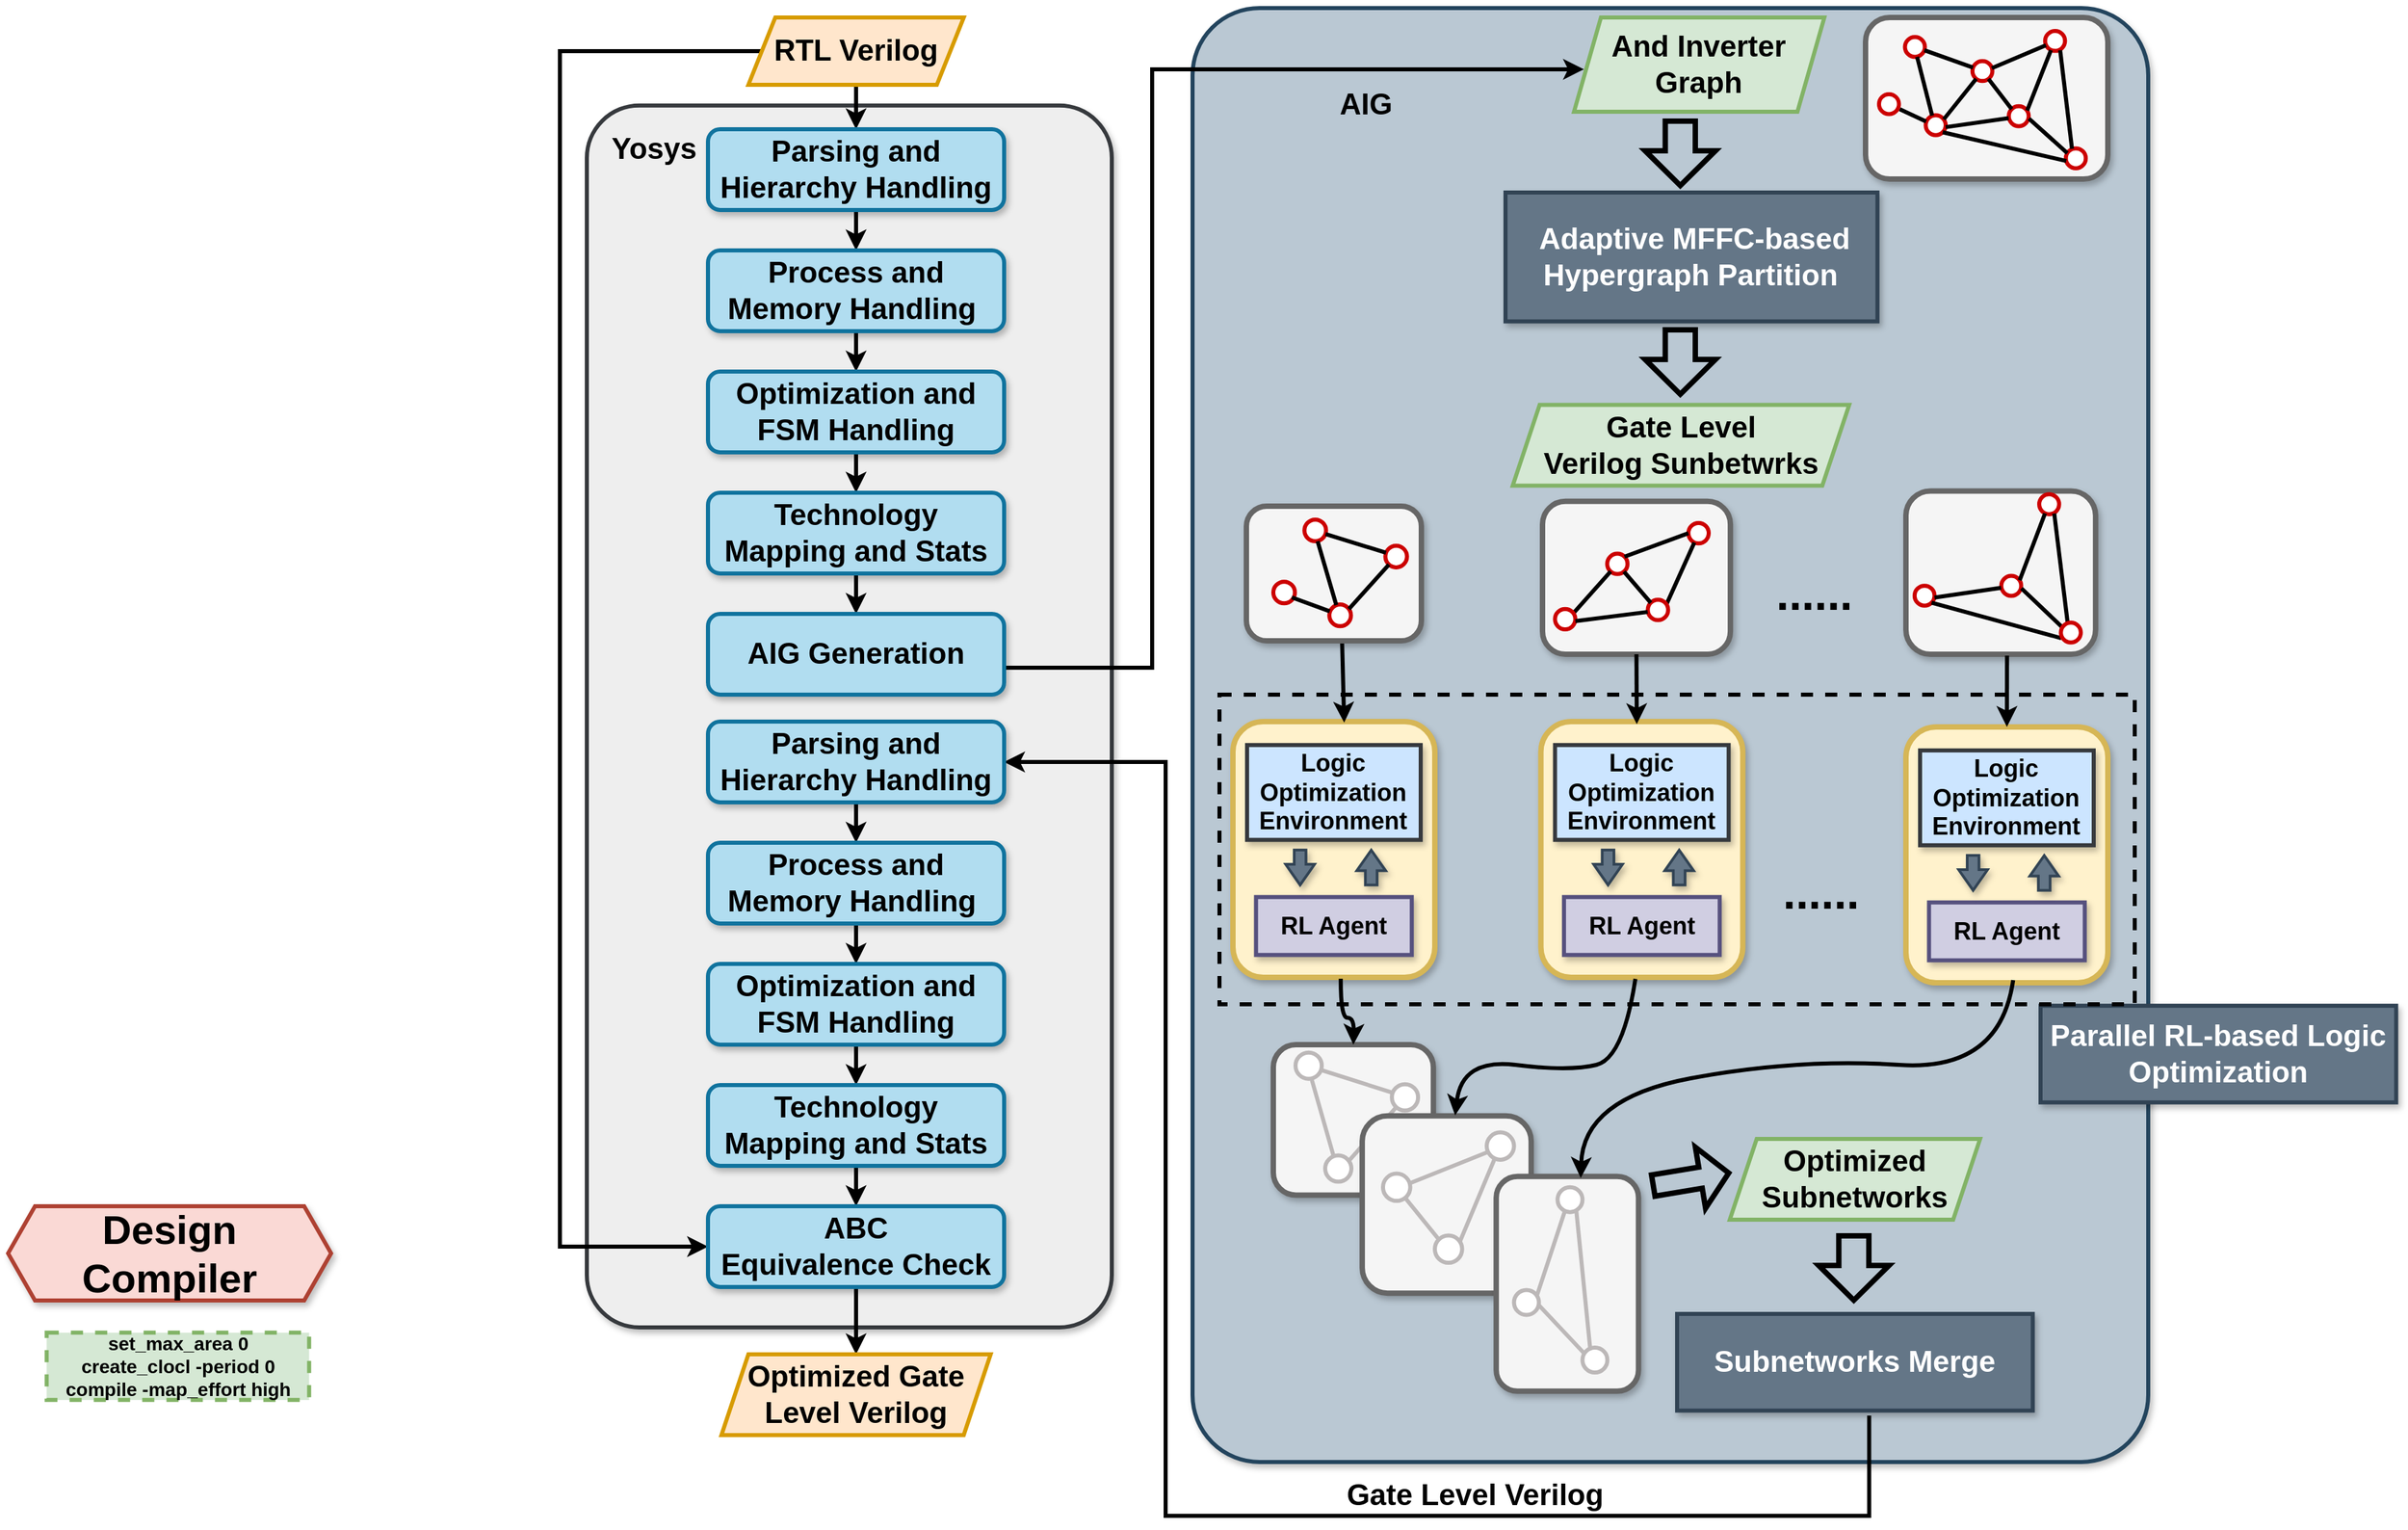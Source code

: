 <mxfile version="24.7.6">
  <diagram name="第 1 页" id="HAvIKgZ25yOHQbioZGKh">
    <mxGraphModel dx="4504" dy="3022" grid="1" gridSize="10" guides="1" tooltips="1" connect="1" arrows="1" fold="1" page="1" pageScale="1" pageWidth="900" pageHeight="720" math="0" shadow="0">
      <root>
        <mxCell id="0" />
        <mxCell id="1" parent="0" />
        <mxCell id="H0RHcH_2FTHYZ-mKpaNJ-111" value="" style="rounded=1;whiteSpace=wrap;html=1;fillColor=#bac8d3;strokeColor=#23445d;strokeWidth=3;shadow=1;arcSize=7;textShadow=1;" vertex="1" parent="1">
          <mxGeometry x="-860" y="-1170" width="710" height="1080" as="geometry" />
        </mxCell>
        <mxCell id="fzru5klA7RKhJBc94vuA-6" value="&lt;font face=&quot;Helvetica&quot; size=&quot;1&quot;&gt;&lt;b style=&quot;font-size: 30px;&quot;&gt;Design Compiler&lt;/b&gt;&lt;/font&gt;" style="shape=hexagon;perimeter=hexagonPerimeter2;whiteSpace=wrap;html=1;fixedSize=1;strokeColor=#ae4132;fillColor=#fad9d5;strokeWidth=3;shadow=1;" parent="1" vertex="1">
          <mxGeometry x="-1740" y="-280" width="240" height="70" as="geometry" />
        </mxCell>
        <mxCell id="fzru5klA7RKhJBc94vuA-12" value="&lt;font face=&quot;Helvetica&quot; style=&quot;font-size: 14px;&quot;&gt;&lt;b style=&quot;&quot;&gt;set_max_area 0&lt;br&gt;create_clocl -period 0&lt;br&gt;compile -map_effort high&lt;/b&gt;&lt;/font&gt;" style="rounded=0;whiteSpace=wrap;html=1;dashed=1;perimeterSpacing=3;strokeWidth=3;fillColor=#d5e8d4;strokeColor=#82b366;" parent="1" vertex="1">
          <mxGeometry x="-1711.32" y="-186.07" width="195" height="50" as="geometry" />
        </mxCell>
        <mxCell id="-el-lTCZ7dYY3-WtjOfP-2" value="" style="rounded=1;whiteSpace=wrap;html=1;fillColor=#eeeeee;strokeColor=#36393d;strokeWidth=3;shadow=1;arcSize=10;" parent="1" vertex="1">
          <mxGeometry x="-1310" y="-1097.66" width="390" height="907.66" as="geometry" />
        </mxCell>
        <mxCell id="-el-lTCZ7dYY3-WtjOfP-6" value="" style="endArrow=classic;html=1;rounded=0;strokeWidth=3;entryX=0.431;entryY=-0.001;entryDx=0;entryDy=0;entryPerimeter=0;edgeStyle=orthogonalEdgeStyle;exitX=1;exitY=0.5;exitDx=0;exitDy=0;" parent="1" edge="1" source="H0RHcH_2FTHYZ-mKpaNJ-228">
          <mxGeometry width="50" height="50" relative="1" as="geometry">
            <mxPoint x="-1020" y="-920" as="sourcePoint" />
            <mxPoint x="-569.21" y="-1124.53" as="targetPoint" />
            <Array as="points">
              <mxPoint x="-1206" y="-680" />
              <mxPoint x="-890" y="-680" />
              <mxPoint x="-890" y="-1124" />
            </Array>
          </mxGeometry>
        </mxCell>
        <mxCell id="-el-lTCZ7dYY3-WtjOfP-274" value="" style="endArrow=classic;html=1;rounded=0;strokeWidth=3;edgeStyle=orthogonalEdgeStyle;exitX=0.54;exitY=1.052;exitDx=0;exitDy=0;exitPerimeter=0;entryX=1;entryY=0.5;entryDx=0;entryDy=0;" parent="1" source="H0RHcH_2FTHYZ-mKpaNJ-75" edge="1" target="H0RHcH_2FTHYZ-mKpaNJ-242">
          <mxGeometry width="50" height="50" relative="1" as="geometry">
            <mxPoint x="-307.21" y="1.94" as="sourcePoint" />
            <mxPoint x="-1050" y="-620" as="targetPoint" />
            <Array as="points">
              <mxPoint x="-357" y="-50" />
              <mxPoint x="-880" y="-50" />
              <mxPoint x="-880" y="-610" />
            </Array>
          </mxGeometry>
        </mxCell>
        <mxCell id="-el-lTCZ7dYY3-WtjOfP-275" value="&lt;b style=&quot;&quot;&gt;&lt;font style=&quot;font-size: 22px;&quot;&gt;AIG&amp;nbsp;&lt;/font&gt;&lt;/b&gt;" style="text;html=1;align=center;verticalAlign=middle;whiteSpace=wrap;rounded=0;" parent="1" vertex="1">
          <mxGeometry x="-764.62" y="-1103.15" width="74.12" height="10.15" as="geometry" />
        </mxCell>
        <mxCell id="H0RHcH_2FTHYZ-mKpaNJ-250" style="edgeStyle=orthogonalEdgeStyle;rounded=0;orthogonalLoop=1;jettySize=auto;html=1;entryX=0.5;entryY=0;entryDx=0;entryDy=0;strokeWidth=3;" edge="1" parent="1" source="SU_nRj_41NOhbr6IneJR-1" target="H0RHcH_2FTHYZ-mKpaNJ-223">
          <mxGeometry relative="1" as="geometry" />
        </mxCell>
        <mxCell id="H0RHcH_2FTHYZ-mKpaNJ-251" style="edgeStyle=orthogonalEdgeStyle;rounded=0;orthogonalLoop=1;jettySize=auto;html=1;entryX=0;entryY=0.5;entryDx=0;entryDy=0;strokeWidth=3;" edge="1" parent="1" source="SU_nRj_41NOhbr6IneJR-1" target="H0RHcH_2FTHYZ-mKpaNJ-248">
          <mxGeometry relative="1" as="geometry">
            <Array as="points">
              <mxPoint x="-1330" y="-1138" />
              <mxPoint x="-1330" y="-250" />
            </Array>
          </mxGeometry>
        </mxCell>
        <mxCell id="SU_nRj_41NOhbr6IneJR-1" value="&lt;b style=&quot;&quot;&gt;&lt;font style=&quot;font-size: 22px;&quot;&gt;RTL Verilog&lt;/font&gt;&lt;/b&gt;" style="shape=parallelogram;perimeter=parallelogramPerimeter;whiteSpace=wrap;html=1;fixedSize=1;fillColor=#ffe6cc;strokeColor=#d79b00;strokeWidth=3;" parent="1" vertex="1">
          <mxGeometry x="-1190" y="-1163" width="160" height="50" as="geometry" />
        </mxCell>
        <mxCell id="SU_nRj_41NOhbr6IneJR-2" value="&lt;font style=&quot;font-size: 22px;&quot;&gt;&lt;b&gt;Yosys&lt;/b&gt;&lt;/font&gt;" style="text;html=1;align=center;verticalAlign=middle;whiteSpace=wrap;rounded=0;" parent="1" vertex="1">
          <mxGeometry x="-1290" y="-1080" width="60" height="30" as="geometry" />
        </mxCell>
        <mxCell id="H0RHcH_2FTHYZ-mKpaNJ-74" value="" style="shape=flexArrow;endArrow=classic;html=1;rounded=0;strokeWidth=4;endWidth=25.993;endSize=7.303;width=19.31;" edge="1" parent="1">
          <mxGeometry width="50" height="50" relative="1" as="geometry">
            <mxPoint x="-497.641" y="-1087.998" as="sourcePoint" />
            <mxPoint x="-497.641" y="-1036.137" as="targetPoint" />
          </mxGeometry>
        </mxCell>
        <mxCell id="H0RHcH_2FTHYZ-mKpaNJ-75" value="&lt;b style=&quot;&quot;&gt;&lt;font style=&quot;font-size: 22px;&quot;&gt;Subnetworks Merge&lt;/font&gt;&lt;/b&gt;" style="rounded=0;whiteSpace=wrap;html=1;fillColor=#647687;fontColor=#ffffff;strokeColor=#314354;strokeWidth=3;shadow=1;container=0;" vertex="1" parent="1">
          <mxGeometry x="-500.004" y="-199.998" width="264.237" height="71.808" as="geometry" />
        </mxCell>
        <mxCell id="H0RHcH_2FTHYZ-mKpaNJ-76" value="" style="shape=flexArrow;endArrow=classic;html=1;rounded=0;strokeWidth=4;endWidth=25.993;endSize=7.303;width=19.31;" edge="1" parent="1">
          <mxGeometry width="50" height="50" relative="1" as="geometry">
            <mxPoint x="-368.716" y="-259.997" as="sourcePoint" />
            <mxPoint x="-368.716" y="-208.136" as="targetPoint" />
          </mxGeometry>
        </mxCell>
        <mxCell id="H0RHcH_2FTHYZ-mKpaNJ-93" value="" style="shape=flexArrow;endArrow=classic;html=1;rounded=0;strokeWidth=4;endWidth=25.993;endSize=7.303;width=19.31;" edge="1" parent="1">
          <mxGeometry width="50" height="50" relative="1" as="geometry">
            <mxPoint x="-497.641" y="-933.001" as="sourcePoint" />
            <mxPoint x="-497.641" y="-881.139" as="targetPoint" />
          </mxGeometry>
        </mxCell>
        <mxCell id="H0RHcH_2FTHYZ-mKpaNJ-94" value="&lt;span style=&quot;font-size: 34px;&quot;&gt;&lt;b&gt;......&lt;/b&gt;&lt;/span&gt;" style="text;html=1;align=center;verticalAlign=middle;whiteSpace=wrap;rounded=0;container=0;" vertex="1" parent="1">
          <mxGeometry x="-443.645" y="-747.264" width="92.483" height="23.936" as="geometry" />
        </mxCell>
        <mxCell id="H0RHcH_2FTHYZ-mKpaNJ-73" value="&lt;b style=&quot;color: rgb(0, 0, 0);&quot;&gt;&lt;font style=&quot;font-size: 22px;&quot; color=&quot;#ffffff&quot;&gt;&amp;nbsp;Adaptive MFFC-based Hypergraph Partition&lt;/font&gt;&lt;/b&gt;" style="rounded=0;whiteSpace=wrap;html=1;fillColor=#647687;fontColor=#ffffff;strokeColor=#314354;strokeWidth=3;shadow=1;container=0;" vertex="1" parent="1">
          <mxGeometry x="-627.51" y="-1033" width="276.35" height="95.74" as="geometry" />
        </mxCell>
        <mxCell id="H0RHcH_2FTHYZ-mKpaNJ-119" value="" style="group" vertex="1" connectable="0" parent="1">
          <mxGeometry x="-330" y="-811.27" width="140.89" height="121.27" as="geometry" />
        </mxCell>
        <mxCell id="H0RHcH_2FTHYZ-mKpaNJ-77" value="" style="rounded=1;whiteSpace=wrap;html=1;fillColor=#f5f5f5;fontColor=#333333;strokeColor=#666666;strokeWidth=4;shadow=1;container=0;" vertex="1" parent="H0RHcH_2FTHYZ-mKpaNJ-119">
          <mxGeometry width="140.89" height="121.27" as="geometry" />
        </mxCell>
        <mxCell id="H0RHcH_2FTHYZ-mKpaNJ-85" value="" style="ellipse;whiteSpace=wrap;html=1;aspect=fixed;strokeColor=#CC0000;strokeWidth=3;container=0;" vertex="1" parent="H0RHcH_2FTHYZ-mKpaNJ-119">
          <mxGeometry x="6.441" y="70.337" width="14.79" height="14.79" as="geometry" />
        </mxCell>
        <mxCell id="H0RHcH_2FTHYZ-mKpaNJ-86" value="" style="ellipse;whiteSpace=wrap;html=1;aspect=fixed;strokeColor=#CC0000;strokeWidth=3;container=0;" vertex="1" parent="H0RHcH_2FTHYZ-mKpaNJ-119">
          <mxGeometry x="70.848" y="63.06" width="14.79" height="14.79" as="geometry" />
        </mxCell>
        <mxCell id="H0RHcH_2FTHYZ-mKpaNJ-87" value="" style="ellipse;whiteSpace=wrap;html=1;aspect=fixed;strokeColor=#CC0000;strokeWidth=3;container=0;" vertex="1" parent="H0RHcH_2FTHYZ-mKpaNJ-119">
          <mxGeometry x="99.026" y="2.425" width="14.79" height="14.79" as="geometry" />
        </mxCell>
        <mxCell id="H0RHcH_2FTHYZ-mKpaNJ-88" value="" style="endArrow=none;html=1;rounded=0;strokeWidth=3;exitX=1.003;exitY=0.597;exitDx=0;exitDy=0;exitPerimeter=0;entryX=-0.006;entryY=0.597;entryDx=0;entryDy=0;entryPerimeter=0;" edge="1" parent="H0RHcH_2FTHYZ-mKpaNJ-119" source="H0RHcH_2FTHYZ-mKpaNJ-85" target="H0RHcH_2FTHYZ-mKpaNJ-86">
          <mxGeometry width="50" height="50" relative="1" as="geometry">
            <mxPoint x="24.958" y="79.068" as="sourcePoint" />
            <mxPoint x="49.11" y="48.508" as="targetPoint" />
          </mxGeometry>
        </mxCell>
        <mxCell id="H0RHcH_2FTHYZ-mKpaNJ-89" value="" style="endArrow=none;html=1;rounded=0;strokeWidth=3;entryX=0.923;entryY=0.216;entryDx=0;entryDy=0;exitX=0.292;exitY=0.963;exitDx=0;exitDy=0;exitPerimeter=0;entryPerimeter=0;" edge="1" parent="H0RHcH_2FTHYZ-mKpaNJ-119" source="H0RHcH_2FTHYZ-mKpaNJ-87" target="H0RHcH_2FTHYZ-mKpaNJ-86">
          <mxGeometry width="50" height="50" relative="1" as="geometry">
            <mxPoint x="59.979" y="48.508" as="sourcePoint" />
            <mxPoint x="77.288" y="70.822" as="targetPoint" />
          </mxGeometry>
        </mxCell>
        <mxCell id="H0RHcH_2FTHYZ-mKpaNJ-90" value="" style="endArrow=none;html=1;rounded=0;strokeWidth=3;exitX=1.012;exitY=0.625;exitDx=0;exitDy=0;exitPerimeter=0;entryX=0.073;entryY=0.237;entryDx=0;entryDy=0;entryPerimeter=0;" edge="1" parent="H0RHcH_2FTHYZ-mKpaNJ-119" source="H0RHcH_2FTHYZ-mKpaNJ-86" target="H0RHcH_2FTHYZ-mKpaNJ-108">
          <mxGeometry width="50" height="50" relative="1" as="geometry">
            <mxPoint x="86.949" y="48.508" as="sourcePoint" />
            <mxPoint x="154.174" y="94.591" as="targetPoint" />
          </mxGeometry>
        </mxCell>
        <mxCell id="H0RHcH_2FTHYZ-mKpaNJ-91" value="" style="endArrow=none;html=1;rounded=0;strokeWidth=3;entryX=0.308;entryY=0.021;entryDx=0;entryDy=0;exitX=0.755;exitY=0.968;exitDx=0;exitDy=0;exitPerimeter=0;entryPerimeter=0;" edge="1" parent="H0RHcH_2FTHYZ-mKpaNJ-119" source="H0RHcH_2FTHYZ-mKpaNJ-87">
          <mxGeometry width="50" height="50" relative="1" as="geometry">
            <mxPoint x="107.881" y="26.194" as="sourcePoint" />
            <mxPoint x="120.087" y="97.423" as="targetPoint" />
          </mxGeometry>
        </mxCell>
        <mxCell id="H0RHcH_2FTHYZ-mKpaNJ-92" value="" style="endArrow=none;html=1;rounded=0;strokeWidth=3;exitX=1;exitY=1;exitDx=0;exitDy=0;entryX=0.018;entryY=0.633;entryDx=0;entryDy=0;entryPerimeter=0;" edge="1" parent="H0RHcH_2FTHYZ-mKpaNJ-119" source="H0RHcH_2FTHYZ-mKpaNJ-85">
          <mxGeometry width="50" height="50" relative="1" as="geometry">
            <mxPoint x="26.568" y="86.829" as="sourcePoint" />
            <mxPoint x="115.417" y="109.298" as="targetPoint" />
          </mxGeometry>
        </mxCell>
        <mxCell id="H0RHcH_2FTHYZ-mKpaNJ-108" value="" style="ellipse;whiteSpace=wrap;html=1;aspect=fixed;strokeColor=#CC0000;strokeWidth=3;container=0;" vertex="1" parent="H0RHcH_2FTHYZ-mKpaNJ-119">
          <mxGeometry x="115.127" y="97.744" width="14.79" height="14.79" as="geometry" />
        </mxCell>
        <mxCell id="H0RHcH_2FTHYZ-mKpaNJ-10" value="&lt;span style=&quot;font-size: 34px;&quot;&gt;&lt;b&gt;......&lt;/b&gt;&lt;/span&gt;" style="text;html=1;align=center;verticalAlign=middle;whiteSpace=wrap;rounded=0;container=0;" vertex="1" parent="1">
          <mxGeometry x="-439.021" y="-525.058" width="92.483" height="23.936" as="geometry" />
        </mxCell>
        <mxCell id="H0RHcH_2FTHYZ-mKpaNJ-186" value="" style="group" vertex="1" connectable="0" parent="1">
          <mxGeometry x="-360" y="-1163" width="180" height="120" as="geometry" />
        </mxCell>
        <mxCell id="H0RHcH_2FTHYZ-mKpaNJ-185" value="" style="rounded=1;whiteSpace=wrap;html=1;fillColor=#f5f5f5;fontColor=#333333;strokeColor=#666666;strokeWidth=4;shadow=1;container=0;" vertex="1" parent="H0RHcH_2FTHYZ-mKpaNJ-186">
          <mxGeometry width="180" height="120" as="geometry" />
        </mxCell>
        <mxCell id="H0RHcH_2FTHYZ-mKpaNJ-155" value="" style="ellipse;whiteSpace=wrap;html=1;aspect=fixed;strokeColor=#CC0000;strokeWidth=3;container=0;" vertex="1" parent="H0RHcH_2FTHYZ-mKpaNJ-186">
          <mxGeometry x="29.28" y="14.472" width="14.81" height="14.81" as="geometry" />
        </mxCell>
        <mxCell id="H0RHcH_2FTHYZ-mKpaNJ-156" value="" style="ellipse;whiteSpace=wrap;html=1;aspect=fixed;strokeColor=#CC0000;strokeWidth=3;container=0;" vertex="1" parent="H0RHcH_2FTHYZ-mKpaNJ-186">
          <mxGeometry x="44.704" y="72.605" width="14.81" height="14.81" as="geometry" />
        </mxCell>
        <mxCell id="H0RHcH_2FTHYZ-mKpaNJ-157" value="" style="ellipse;whiteSpace=wrap;html=1;aspect=fixed;strokeColor=#CC0000;strokeWidth=3;container=0;" vertex="1" parent="H0RHcH_2FTHYZ-mKpaNJ-186">
          <mxGeometry x="79.408" y="32.359" width="14.81" height="14.81" as="geometry" />
        </mxCell>
        <mxCell id="H0RHcH_2FTHYZ-mKpaNJ-158" value="" style="ellipse;whiteSpace=wrap;html=1;aspect=fixed;strokeColor=#CC0000;strokeWidth=3;container=0;" vertex="1" parent="H0RHcH_2FTHYZ-mKpaNJ-186">
          <mxGeometry x="106.4" y="65.898" width="14.81" height="14.81" as="geometry" />
        </mxCell>
        <mxCell id="H0RHcH_2FTHYZ-mKpaNJ-159" value="" style="ellipse;whiteSpace=wrap;html=1;aspect=fixed;strokeColor=#CC0000;strokeWidth=3;container=0;" vertex="1" parent="H0RHcH_2FTHYZ-mKpaNJ-186">
          <mxGeometry x="133.392" y="10" width="14.81" height="14.81" as="geometry" />
        </mxCell>
        <mxCell id="H0RHcH_2FTHYZ-mKpaNJ-160" value="" style="ellipse;whiteSpace=wrap;html=1;aspect=fixed;strokeColor=#CC0000;strokeWidth=3;container=0;" vertex="1" parent="H0RHcH_2FTHYZ-mKpaNJ-186">
          <mxGeometry x="148.816" y="97.2" width="14.81" height="14.81" as="geometry" />
        </mxCell>
        <mxCell id="H0RHcH_2FTHYZ-mKpaNJ-161" value="" style="ellipse;whiteSpace=wrap;html=1;aspect=fixed;strokeColor=#CC0000;strokeWidth=3;container=0;" vertex="1" parent="H0RHcH_2FTHYZ-mKpaNJ-186">
          <mxGeometry x="10" y="56.954" width="14.81" height="14.81" as="geometry" />
        </mxCell>
        <mxCell id="H0RHcH_2FTHYZ-mKpaNJ-162" value="" style="endArrow=none;html=1;rounded=0;strokeWidth=3;exitX=0.017;exitY=0.313;exitDx=0;exitDy=0;exitPerimeter=0;" edge="1" parent="H0RHcH_2FTHYZ-mKpaNJ-186" source="H0RHcH_2FTHYZ-mKpaNJ-156">
          <mxGeometry width="50" height="50" relative="1" as="geometry">
            <mxPoint x="6.144" y="90.493" as="sourcePoint" />
            <mxPoint x="25.424" y="68.134" as="targetPoint" />
          </mxGeometry>
        </mxCell>
        <mxCell id="H0RHcH_2FTHYZ-mKpaNJ-163" value="" style="endArrow=none;html=1;rounded=0;strokeWidth=3;exitX=0.321;exitY=0.022;exitDx=0;exitDy=0;exitPerimeter=0;entryX=0.609;entryY=1;entryDx=0;entryDy=0;entryPerimeter=0;" edge="1" parent="H0RHcH_2FTHYZ-mKpaNJ-186" source="H0RHcH_2FTHYZ-mKpaNJ-156" target="H0RHcH_2FTHYZ-mKpaNJ-155">
          <mxGeometry width="50" height="50" relative="1" as="geometry">
            <mxPoint x="56.658" y="42.644" as="sourcePoint" />
            <mxPoint x="36.992" y="32.359" as="targetPoint" />
          </mxGeometry>
        </mxCell>
        <mxCell id="H0RHcH_2FTHYZ-mKpaNJ-164" value="" style="endArrow=none;html=1;rounded=0;strokeWidth=3;exitX=0.027;exitY=0.324;exitDx=0;exitDy=0;exitPerimeter=0;entryX=0.974;entryY=0.663;entryDx=0;entryDy=0;entryPerimeter=0;" edge="1" parent="H0RHcH_2FTHYZ-mKpaNJ-186" source="H0RHcH_2FTHYZ-mKpaNJ-157" target="H0RHcH_2FTHYZ-mKpaNJ-155">
          <mxGeometry width="50" height="50" relative="1" as="geometry">
            <mxPoint x="64.37" y="38.172" as="sourcePoint" />
            <mxPoint x="44.704" y="27.887" as="targetPoint" />
          </mxGeometry>
        </mxCell>
        <mxCell id="H0RHcH_2FTHYZ-mKpaNJ-165" value="" style="endArrow=none;html=1;rounded=0;strokeWidth=3;exitX=0.906;exitY=0.204;exitDx=0;exitDy=0;exitPerimeter=0;" edge="1" parent="H0RHcH_2FTHYZ-mKpaNJ-186" source="H0RHcH_2FTHYZ-mKpaNJ-156" target="H0RHcH_2FTHYZ-mKpaNJ-157">
          <mxGeometry width="50" height="50" relative="1" as="geometry">
            <mxPoint x="52.802" y="87.362" as="sourcePoint" />
            <mxPoint x="33.136" y="77.077" as="targetPoint" />
          </mxGeometry>
        </mxCell>
        <mxCell id="H0RHcH_2FTHYZ-mKpaNJ-166" value="" style="endArrow=none;html=1;rounded=0;strokeWidth=3;exitX=1.003;exitY=0.597;exitDx=0;exitDy=0;exitPerimeter=0;entryX=-0.006;entryY=0.597;entryDx=0;entryDy=0;entryPerimeter=0;" edge="1" parent="H0RHcH_2FTHYZ-mKpaNJ-186" source="H0RHcH_2FTHYZ-mKpaNJ-156" target="H0RHcH_2FTHYZ-mKpaNJ-158">
          <mxGeometry width="50" height="50" relative="1" as="geometry">
            <mxPoint x="62.442" y="80.655" as="sourcePoint" />
            <mxPoint x="85.578" y="52.482" as="targetPoint" />
          </mxGeometry>
        </mxCell>
        <mxCell id="H0RHcH_2FTHYZ-mKpaNJ-167" value="" style="endArrow=none;html=1;rounded=0;strokeWidth=3;entryX=0;entryY=0;entryDx=0;entryDy=0;" edge="1" parent="H0RHcH_2FTHYZ-mKpaNJ-186" source="H0RHcH_2FTHYZ-mKpaNJ-157" target="H0RHcH_2FTHYZ-mKpaNJ-158">
          <mxGeometry width="50" height="50" relative="1" as="geometry">
            <mxPoint x="63.984" y="87.809" as="sourcePoint" />
            <mxPoint x="111.027" y="83.785" as="targetPoint" />
          </mxGeometry>
        </mxCell>
        <mxCell id="H0RHcH_2FTHYZ-mKpaNJ-168" value="" style="endArrow=none;html=1;rounded=0;strokeWidth=3;exitX=0.975;exitY=0.358;exitDx=0;exitDy=0;exitPerimeter=0;entryX=0.04;entryY=0.72;entryDx=0;entryDy=0;entryPerimeter=0;" edge="1" parent="H0RHcH_2FTHYZ-mKpaNJ-186" source="H0RHcH_2FTHYZ-mKpaNJ-157" target="H0RHcH_2FTHYZ-mKpaNJ-159">
          <mxGeometry width="50" height="50" relative="1" as="geometry">
            <mxPoint x="62.442" y="80.655" as="sourcePoint" />
            <mxPoint x="85.578" y="52.482" as="targetPoint" />
          </mxGeometry>
        </mxCell>
        <mxCell id="H0RHcH_2FTHYZ-mKpaNJ-169" value="" style="endArrow=none;html=1;rounded=0;strokeWidth=3;entryX=0.923;entryY=0.216;entryDx=0;entryDy=0;exitX=0.292;exitY=0.963;exitDx=0;exitDy=0;exitPerimeter=0;entryPerimeter=0;" edge="1" parent="H0RHcH_2FTHYZ-mKpaNJ-186" source="H0RHcH_2FTHYZ-mKpaNJ-159" target="H0RHcH_2FTHYZ-mKpaNJ-158">
          <mxGeometry width="50" height="50" relative="1" as="geometry">
            <mxPoint x="95.989" y="52.482" as="sourcePoint" />
            <mxPoint x="112.57" y="73.053" as="targetPoint" />
          </mxGeometry>
        </mxCell>
        <mxCell id="H0RHcH_2FTHYZ-mKpaNJ-170" value="" style="endArrow=none;html=1;rounded=0;strokeWidth=3;exitX=1.012;exitY=0.625;exitDx=0;exitDy=0;exitPerimeter=0;entryX=0.073;entryY=0.237;entryDx=0;entryDy=0;entryPerimeter=0;" edge="1" parent="H0RHcH_2FTHYZ-mKpaNJ-186" source="H0RHcH_2FTHYZ-mKpaNJ-158" target="H0RHcH_2FTHYZ-mKpaNJ-160">
          <mxGeometry width="50" height="50" relative="1" as="geometry">
            <mxPoint x="95.989" y="52.482" as="sourcePoint" />
            <mxPoint x="160.384" y="94.964" as="targetPoint" />
          </mxGeometry>
        </mxCell>
        <mxCell id="H0RHcH_2FTHYZ-mKpaNJ-171" value="" style="endArrow=none;html=1;rounded=0;strokeWidth=3;entryX=0.308;entryY=0.021;entryDx=0;entryDy=0;exitX=0.755;exitY=0.968;exitDx=0;exitDy=0;exitPerimeter=0;entryPerimeter=0;" edge="1" parent="H0RHcH_2FTHYZ-mKpaNJ-186" source="H0RHcH_2FTHYZ-mKpaNJ-159" target="H0RHcH_2FTHYZ-mKpaNJ-160">
          <mxGeometry width="50" height="50" relative="1" as="geometry">
            <mxPoint x="141.875" y="31.912" as="sourcePoint" />
            <mxPoint x="124.523" y="74.394" as="targetPoint" />
          </mxGeometry>
        </mxCell>
        <mxCell id="H0RHcH_2FTHYZ-mKpaNJ-172" value="" style="endArrow=none;html=1;rounded=0;strokeWidth=3;exitX=1;exitY=1;exitDx=0;exitDy=0;entryX=0.018;entryY=0.633;entryDx=0;entryDy=0;entryPerimeter=0;" edge="1" parent="H0RHcH_2FTHYZ-mKpaNJ-186" source="H0RHcH_2FTHYZ-mKpaNJ-156" target="H0RHcH_2FTHYZ-mKpaNJ-160">
          <mxGeometry width="50" height="50" relative="1" as="geometry">
            <mxPoint x="63.984" y="87.809" as="sourcePoint" />
            <mxPoint x="168.096" y="99.436" as="targetPoint" />
          </mxGeometry>
        </mxCell>
        <mxCell id="H0RHcH_2FTHYZ-mKpaNJ-187" value="&lt;b style=&quot;font-size: 22px;&quot;&gt;And Inverter Graph&lt;/b&gt;" style="shape=parallelogram;perimeter=parallelogramPerimeter;whiteSpace=wrap;html=1;fixedSize=1;fillColor=#d5e8d4;strokeColor=#82b366;strokeWidth=3;" vertex="1" parent="1">
          <mxGeometry x="-576.6" y="-1163" width="185.98" height="70" as="geometry" />
        </mxCell>
        <mxCell id="H0RHcH_2FTHYZ-mKpaNJ-188" value="" style="group" vertex="1" connectable="0" parent="1">
          <mxGeometry x="-600.0" y="-803.6" width="139.57" height="113.6" as="geometry" />
        </mxCell>
        <mxCell id="H0RHcH_2FTHYZ-mKpaNJ-78" value="" style="rounded=1;whiteSpace=wrap;html=1;fillColor=#f5f5f5;fontColor=#333333;strokeColor=#666666;strokeWidth=4;shadow=1;container=0;" vertex="1" parent="H0RHcH_2FTHYZ-mKpaNJ-188">
          <mxGeometry width="139.57" height="113.6" as="geometry" />
        </mxCell>
        <mxCell id="H0RHcH_2FTHYZ-mKpaNJ-115" value="" style="group" vertex="1" connectable="0" parent="H0RHcH_2FTHYZ-mKpaNJ-188">
          <mxGeometry x="9.26" y="16.09" width="129.57" height="93.6" as="geometry" />
        </mxCell>
        <mxCell id="H0RHcH_2FTHYZ-mKpaNJ-79" value="" style="ellipse;whiteSpace=wrap;html=1;aspect=fixed;strokeColor=#CC0000;strokeWidth=3;container=0;" vertex="1" parent="H0RHcH_2FTHYZ-mKpaNJ-115">
          <mxGeometry x="38.787" y="22.817" width="15.113" height="15.113" as="geometry" />
        </mxCell>
        <mxCell id="H0RHcH_2FTHYZ-mKpaNJ-80" value="" style="ellipse;whiteSpace=wrap;html=1;aspect=fixed;strokeColor=#CC0000;strokeWidth=3;container=0;" vertex="1" parent="H0RHcH_2FTHYZ-mKpaNJ-115">
          <mxGeometry x="99.121" width="15.113" height="15.113" as="geometry" />
        </mxCell>
        <mxCell id="H0RHcH_2FTHYZ-mKpaNJ-81" value="" style="endArrow=none;html=1;rounded=0;strokeWidth=3;exitX=0.906;exitY=0.204;exitDx=0;exitDy=0;exitPerimeter=0;" edge="1" parent="H0RHcH_2FTHYZ-mKpaNJ-115" source="H0RHcH_2FTHYZ-mKpaNJ-105" target="H0RHcH_2FTHYZ-mKpaNJ-79">
          <mxGeometry width="50" height="50" relative="1" as="geometry">
            <mxPoint x="9.05" y="78.946" as="sourcePoint" />
            <mxPoint x="-12.929" y="68.45" as="targetPoint" />
          </mxGeometry>
        </mxCell>
        <mxCell id="H0RHcH_2FTHYZ-mKpaNJ-84" value="" style="endArrow=none;html=1;rounded=0;strokeWidth=3;entryX=0.923;entryY=0.216;entryDx=0;entryDy=0;exitX=0.292;exitY=0.963;exitDx=0;exitDy=0;exitPerimeter=0;entryPerimeter=0;" edge="1" parent="H0RHcH_2FTHYZ-mKpaNJ-115" source="H0RHcH_2FTHYZ-mKpaNJ-80" target="H0RHcH_2FTHYZ-mKpaNJ-106">
          <mxGeometry width="50" height="50" relative="1" as="geometry">
            <mxPoint x="57.318" y="43.352" as="sourcePoint" />
            <mxPoint x="75.849" y="64.343" as="targetPoint" />
          </mxGeometry>
        </mxCell>
        <mxCell id="H0RHcH_2FTHYZ-mKpaNJ-105" value="" style="ellipse;whiteSpace=wrap;html=1;aspect=fixed;strokeColor=#CC0000;strokeWidth=3;container=0;" vertex="1" parent="H0RHcH_2FTHYZ-mKpaNJ-115">
          <mxGeometry y="63.887" width="15.113" height="15.113" as="geometry" />
        </mxCell>
        <mxCell id="H0RHcH_2FTHYZ-mKpaNJ-106" value="" style="ellipse;whiteSpace=wrap;html=1;aspect=fixed;strokeColor=#CC0000;strokeWidth=3;container=0;" vertex="1" parent="H0RHcH_2FTHYZ-mKpaNJ-115">
          <mxGeometry x="68.954" y="57.042" width="15.113" height="15.113" as="geometry" />
        </mxCell>
        <mxCell id="H0RHcH_2FTHYZ-mKpaNJ-107" value="" style="endArrow=none;html=1;rounded=0;strokeWidth=3;exitX=1.003;exitY=0.597;exitDx=0;exitDy=0;exitPerimeter=0;entryX=-0.006;entryY=0.597;entryDx=0;entryDy=0;entryPerimeter=0;" edge="1" parent="H0RHcH_2FTHYZ-mKpaNJ-115" source="H0RHcH_2FTHYZ-mKpaNJ-105" target="H0RHcH_2FTHYZ-mKpaNJ-106">
          <mxGeometry width="50" height="50" relative="1" as="geometry">
            <mxPoint x="19.824" y="72.101" as="sourcePoint" />
            <mxPoint x="45.682" y="43.352" as="targetPoint" />
          </mxGeometry>
        </mxCell>
        <mxCell id="H0RHcH_2FTHYZ-mKpaNJ-82" value="" style="endArrow=none;html=1;rounded=0;strokeWidth=3;entryX=0;entryY=0;entryDx=0;entryDy=0;" edge="1" parent="H0RHcH_2FTHYZ-mKpaNJ-115" source="H0RHcH_2FTHYZ-mKpaNJ-79" target="H0RHcH_2FTHYZ-mKpaNJ-106">
          <mxGeometry width="50" height="50" relative="1" as="geometry">
            <mxPoint x="21.548" y="79.403" as="sourcePoint" />
            <mxPoint x="74.126" y="75.295" as="targetPoint" />
          </mxGeometry>
        </mxCell>
        <mxCell id="H0RHcH_2FTHYZ-mKpaNJ-116" style="rounded=0;orthogonalLoop=1;jettySize=auto;html=1;exitX=1;exitY=0;exitDx=0;exitDy=0;entryX=0;entryY=0.5;entryDx=0;entryDy=0;endArrow=none;endFill=0;strokeWidth=3;" edge="1" parent="H0RHcH_2FTHYZ-mKpaNJ-115" source="H0RHcH_2FTHYZ-mKpaNJ-79" target="H0RHcH_2FTHYZ-mKpaNJ-80">
          <mxGeometry relative="1" as="geometry" />
        </mxCell>
        <mxCell id="H0RHcH_2FTHYZ-mKpaNJ-189" value="&lt;div&gt;&lt;b&gt;&lt;font style=&quot;font-size: 22px;&quot;&gt;Gate Level Verilog&lt;/font&gt;&lt;/b&gt;&lt;b style=&quot;background-color: initial;&quot;&gt;&lt;font style=&quot;font-size: 22px;&quot;&gt;&amp;nbsp;Sunbetwrks&lt;/font&gt;&lt;/b&gt;&lt;/div&gt;" style="shape=parallelogram;perimeter=parallelogramPerimeter;whiteSpace=wrap;html=1;fixedSize=1;fillColor=#d5e8d4;strokeColor=#82b366;strokeWidth=3;" vertex="1" parent="1">
          <mxGeometry x="-622.14" y="-875.27" width="250" height="60" as="geometry" />
        </mxCell>
        <mxCell id="H0RHcH_2FTHYZ-mKpaNJ-190" value="&lt;div&gt;&lt;b style=&quot;font-size: 22px;&quot;&gt;Optimized Subnetworks&lt;/b&gt;&lt;br&gt;&lt;/div&gt;" style="shape=parallelogram;perimeter=parallelogramPerimeter;whiteSpace=wrap;html=1;fixedSize=1;fillColor=#d5e8d4;strokeColor=#82b366;strokeWidth=3;" vertex="1" parent="1">
          <mxGeometry x="-460.88" y="-330.0" width="185.98" height="60" as="geometry" />
        </mxCell>
        <mxCell id="H0RHcH_2FTHYZ-mKpaNJ-191" value="" style="group" vertex="1" connectable="0" parent="1">
          <mxGeometry x="-799.999" y="-399.999" width="271.305" height="257.416" as="geometry" />
        </mxCell>
        <mxCell id="H0RHcH_2FTHYZ-mKpaNJ-30" value="" style="rounded=1;whiteSpace=wrap;html=1;fillColor=#f5f5f5;fontColor=#333333;strokeColor=#666666;strokeWidth=4;shadow=1;container=0;" vertex="1" parent="H0RHcH_2FTHYZ-mKpaNJ-191">
          <mxGeometry width="118.907" height="111.701" as="geometry" />
        </mxCell>
        <mxCell id="H0RHcH_2FTHYZ-mKpaNJ-31" value="" style="ellipse;whiteSpace=wrap;html=1;aspect=fixed;strokeColor=#bcb8b8;strokeWidth=3;container=0;" vertex="1" parent="H0RHcH_2FTHYZ-mKpaNJ-191">
          <mxGeometry x="16.515" y="5.879" width="19.47" height="19.47" as="geometry" />
        </mxCell>
        <mxCell id="H0RHcH_2FTHYZ-mKpaNJ-32" value="" style="ellipse;whiteSpace=wrap;html=1;aspect=fixed;strokeColor=#bcb8b8;strokeWidth=3;container=0;" vertex="1" parent="H0RHcH_2FTHYZ-mKpaNJ-191">
          <mxGeometry x="38.535" y="82.306" width="19.47" height="19.47" as="geometry" />
        </mxCell>
        <mxCell id="H0RHcH_2FTHYZ-mKpaNJ-33" value="" style="ellipse;whiteSpace=wrap;html=1;aspect=fixed;strokeColor=#bcb8b8;strokeWidth=3;container=0;" vertex="1" parent="H0RHcH_2FTHYZ-mKpaNJ-191">
          <mxGeometry x="88.079" y="29.395" width="19.47" height="19.47" as="geometry" />
        </mxCell>
        <mxCell id="H0RHcH_2FTHYZ-mKpaNJ-34" value="" style="endArrow=none;html=1;rounded=0;strokeWidth=3;exitX=0.321;exitY=0.022;exitDx=0;exitDy=0;exitPerimeter=0;entryX=0.609;entryY=1;entryDx=0;entryDy=0;entryPerimeter=0;strokeColor=#bcb8b8;" edge="1" parent="H0RHcH_2FTHYZ-mKpaNJ-191" source="H0RHcH_2FTHYZ-mKpaNJ-32" target="H0RHcH_2FTHYZ-mKpaNJ-31">
          <mxGeometry width="50" height="50" relative="1" as="geometry">
            <mxPoint x="55.6" y="42.917" as="sourcePoint" />
            <mxPoint x="27.525" y="29.395" as="targetPoint" />
          </mxGeometry>
        </mxCell>
        <mxCell id="H0RHcH_2FTHYZ-mKpaNJ-35" value="" style="endArrow=none;html=1;rounded=0;strokeWidth=3;exitX=0.027;exitY=0.324;exitDx=0;exitDy=0;exitPerimeter=0;entryX=0.974;entryY=0.663;entryDx=0;entryDy=0;entryPerimeter=0;strokeColor=#bcb8b8;" edge="1" parent="H0RHcH_2FTHYZ-mKpaNJ-191" source="H0RHcH_2FTHYZ-mKpaNJ-33" target="H0RHcH_2FTHYZ-mKpaNJ-31">
          <mxGeometry width="50" height="50" relative="1" as="geometry">
            <mxPoint x="66.61" y="37.038" as="sourcePoint" />
            <mxPoint x="38.535" y="23.516" as="targetPoint" />
          </mxGeometry>
        </mxCell>
        <mxCell id="H0RHcH_2FTHYZ-mKpaNJ-36" value="" style="endArrow=none;html=1;rounded=0;strokeWidth=3;exitX=0.906;exitY=0.204;exitDx=0;exitDy=0;exitPerimeter=0;strokeColor=#bcb8b8;" edge="1" parent="H0RHcH_2FTHYZ-mKpaNJ-191" source="H0RHcH_2FTHYZ-mKpaNJ-32" target="H0RHcH_2FTHYZ-mKpaNJ-33">
          <mxGeometry width="50" height="50" relative="1" as="geometry">
            <mxPoint x="50.095" y="101.707" as="sourcePoint" />
            <mxPoint x="22.02" y="88.185" as="targetPoint" />
          </mxGeometry>
        </mxCell>
        <mxCell id="H0RHcH_2FTHYZ-mKpaNJ-37" value="" style="rounded=1;whiteSpace=wrap;html=1;fillColor=#f5f5f5;fontColor=#333333;strokeColor=#666666;strokeWidth=4;shadow=1;container=0;" vertex="1" parent="H0RHcH_2FTHYZ-mKpaNJ-191">
          <mxGeometry x="66.059" y="52.914" width="125.513" height="131.648" as="geometry" />
        </mxCell>
        <mxCell id="H0RHcH_2FTHYZ-mKpaNJ-38" value="" style="ellipse;whiteSpace=wrap;html=1;aspect=fixed;strokeColor=#BCB8B8;strokeWidth=3;container=0;" vertex="1" parent="H0RHcH_2FTHYZ-mKpaNJ-191">
          <mxGeometry x="81.473" y="95.777" width="20.279" height="20.279" as="geometry" />
        </mxCell>
        <mxCell id="H0RHcH_2FTHYZ-mKpaNJ-39" value="" style="ellipse;whiteSpace=wrap;html=1;aspect=fixed;strokeColor=#BCB8B8;strokeWidth=3;container=0;" vertex="1" parent="H0RHcH_2FTHYZ-mKpaNJ-191">
          <mxGeometry x="120.008" y="141.7" width="20.279" height="20.279" as="geometry" />
        </mxCell>
        <mxCell id="H0RHcH_2FTHYZ-mKpaNJ-40" value="" style="ellipse;whiteSpace=wrap;html=1;aspect=fixed;strokeColor=#BCB8B8;strokeWidth=3;container=0;" vertex="1" parent="H0RHcH_2FTHYZ-mKpaNJ-191">
          <mxGeometry x="158.542" y="65.161" width="20.279" height="20.279" as="geometry" />
        </mxCell>
        <mxCell id="H0RHcH_2FTHYZ-mKpaNJ-41" value="" style="endArrow=none;html=1;rounded=0;strokeWidth=3;entryX=0;entryY=0;entryDx=0;entryDy=0;strokeColor=#BCB8B8;" edge="1" parent="H0RHcH_2FTHYZ-mKpaNJ-191" source="H0RHcH_2FTHYZ-mKpaNJ-38" target="H0RHcH_2FTHYZ-mKpaNJ-39">
          <mxGeometry width="50" height="50" relative="1" as="geometry">
            <mxPoint x="59.453" y="171.704" as="sourcePoint" />
            <mxPoint x="126.614" y="166.193" as="targetPoint" />
          </mxGeometry>
        </mxCell>
        <mxCell id="H0RHcH_2FTHYZ-mKpaNJ-42" value="" style="endArrow=none;html=1;rounded=0;strokeWidth=3;exitX=0.975;exitY=0.358;exitDx=0;exitDy=0;exitPerimeter=0;entryX=0.04;entryY=0.72;entryDx=0;entryDy=0;entryPerimeter=0;strokeColor=#BCB8B8;" edge="1" parent="H0RHcH_2FTHYZ-mKpaNJ-191" source="H0RHcH_2FTHYZ-mKpaNJ-38" target="H0RHcH_2FTHYZ-mKpaNJ-40">
          <mxGeometry width="50" height="50" relative="1" as="geometry">
            <mxPoint x="57.251" y="161.907" as="sourcePoint" />
            <mxPoint x="90.281" y="123.331" as="targetPoint" />
          </mxGeometry>
        </mxCell>
        <mxCell id="H0RHcH_2FTHYZ-mKpaNJ-43" value="" style="endArrow=none;html=1;rounded=0;strokeWidth=3;entryX=0.923;entryY=0.216;entryDx=0;entryDy=0;exitX=0.292;exitY=0.963;exitDx=0;exitDy=0;exitPerimeter=0;entryPerimeter=0;strokeColor=#BCB8B8;" edge="1" parent="H0RHcH_2FTHYZ-mKpaNJ-191" source="H0RHcH_2FTHYZ-mKpaNJ-40" target="H0RHcH_2FTHYZ-mKpaNJ-39">
          <mxGeometry width="50" height="50" relative="1" as="geometry">
            <mxPoint x="105.144" y="123.331" as="sourcePoint" />
            <mxPoint x="128.815" y="151.497" as="targetPoint" />
          </mxGeometry>
        </mxCell>
        <mxCell id="H0RHcH_2FTHYZ-mKpaNJ-45" value="" style="rounded=1;whiteSpace=wrap;html=1;fillColor=#f5f5f5;fontColor=#333333;strokeColor=#666666;strokeWidth=4;shadow=1;container=0;" vertex="1" parent="H0RHcH_2FTHYZ-mKpaNJ-191">
          <mxGeometry x="165.61" y="97.842" width="105.695" height="159.573" as="geometry" />
        </mxCell>
        <mxCell id="H0RHcH_2FTHYZ-mKpaNJ-46" value="" style="ellipse;whiteSpace=wrap;html=1;aspect=fixed;strokeColor=#BCB8B8;strokeWidth=3;container=0;" vertex="1" parent="H0RHcH_2FTHYZ-mKpaNJ-191">
          <mxGeometry x="178.822" y="182.212" width="18.497" height="18.497" as="geometry" />
        </mxCell>
        <mxCell id="H0RHcH_2FTHYZ-mKpaNJ-47" value="" style="ellipse;whiteSpace=wrap;html=1;aspect=fixed;strokeColor=#BCB8B8;strokeWidth=3;container=0;" vertex="1" parent="H0RHcH_2FTHYZ-mKpaNJ-191">
          <mxGeometry x="211.191" y="105.821" width="18.497" height="18.497" as="geometry" />
        </mxCell>
        <mxCell id="H0RHcH_2FTHYZ-mKpaNJ-48" value="" style="ellipse;whiteSpace=wrap;html=1;aspect=fixed;strokeColor=#BCB8B8;strokeWidth=3;container=0;" vertex="1" parent="H0RHcH_2FTHYZ-mKpaNJ-191">
          <mxGeometry x="229.688" y="224.992" width="18.497" height="18.497" as="geometry" />
        </mxCell>
        <mxCell id="H0RHcH_2FTHYZ-mKpaNJ-49" value="" style="endArrow=none;html=1;rounded=0;strokeWidth=3;entryX=0.923;entryY=0.216;entryDx=0;entryDy=0;exitX=0.292;exitY=0.963;exitDx=0;exitDy=0;exitPerimeter=0;entryPerimeter=0;strokeColor=#BCB8B8;" edge="1" parent="H0RHcH_2FTHYZ-mKpaNJ-191" source="H0RHcH_2FTHYZ-mKpaNJ-47" target="H0RHcH_2FTHYZ-mKpaNJ-46">
          <mxGeometry width="50" height="50" relative="1" as="geometry">
            <mxPoint x="166.337" y="163.879" as="sourcePoint" />
            <mxPoint x="186.221" y="191.991" as="targetPoint" />
          </mxGeometry>
        </mxCell>
        <mxCell id="H0RHcH_2FTHYZ-mKpaNJ-50" value="" style="endArrow=none;html=1;rounded=0;strokeWidth=3;exitX=1.012;exitY=0.625;exitDx=0;exitDy=0;exitPerimeter=0;entryX=0.073;entryY=0.237;entryDx=0;entryDy=0;entryPerimeter=0;strokeColor=#BCB8B8;" edge="1" parent="H0RHcH_2FTHYZ-mKpaNJ-191" source="H0RHcH_2FTHYZ-mKpaNJ-46" target="H0RHcH_2FTHYZ-mKpaNJ-48">
          <mxGeometry width="50" height="50" relative="1" as="geometry">
            <mxPoint x="166.337" y="163.879" as="sourcePoint" />
            <mxPoint x="243.56" y="221.936" as="targetPoint" />
          </mxGeometry>
        </mxCell>
        <mxCell id="H0RHcH_2FTHYZ-mKpaNJ-51" value="" style="endArrow=none;html=1;rounded=0;strokeWidth=3;entryX=0.308;entryY=0.021;entryDx=0;entryDy=0;exitX=0.755;exitY=0.968;exitDx=0;exitDy=0;exitPerimeter=0;entryPerimeter=0;strokeColor=#BCB8B8;" edge="1" parent="H0RHcH_2FTHYZ-mKpaNJ-191" source="H0RHcH_2FTHYZ-mKpaNJ-47" target="H0RHcH_2FTHYZ-mKpaNJ-48">
          <mxGeometry width="50" height="50" relative="1" as="geometry">
            <mxPoint x="221.364" y="135.766" as="sourcePoint" />
            <mxPoint x="200.556" y="193.824" as="targetPoint" />
          </mxGeometry>
        </mxCell>
        <mxCell id="H0RHcH_2FTHYZ-mKpaNJ-5" value="" style="rounded=1;whiteSpace=wrap;html=1;strokeWidth=4;fillColor=#fff2cc;strokeColor=#d6b656;shadow=1;container=0;" vertex="1" parent="1">
          <mxGeometry x="-830.001" y="-640.004" width="150" height="190" as="geometry" />
        </mxCell>
        <mxCell id="H0RHcH_2FTHYZ-mKpaNJ-6" value="&lt;font size=&quot;1&quot; style=&quot;&quot;&gt;&lt;b style=&quot;font-size: 18px;&quot;&gt;RL Agent&lt;/b&gt;&lt;/font&gt;" style="rounded=0;whiteSpace=wrap;html=1;fillColor=#d0cee2;strokeColor=#56517e;strokeWidth=3;shadow=1;container=0;" vertex="1" parent="1">
          <mxGeometry x="-812.841" y="-509.664" width="115.69" height="43" as="geometry" />
        </mxCell>
        <mxCell id="H0RHcH_2FTHYZ-mKpaNJ-7" value="&lt;font size=&quot;1&quot; style=&quot;&quot;&gt;&lt;b style=&quot;font-size: 18px;&quot;&gt;Logic Optimization Environment&lt;/b&gt;&lt;/font&gt;" style="rounded=0;whiteSpace=wrap;html=1;fillColor=#cce5ff;strokeColor=#36393d;strokeWidth=3;shadow=1;container=0;" vertex="1" parent="1">
          <mxGeometry x="-819.501" y="-622.584" width="129" height="70.45" as="geometry" />
        </mxCell>
        <mxCell id="H0RHcH_2FTHYZ-mKpaNJ-8" value="" style="shape=flexArrow;endArrow=classic;html=1;rounded=0;strokeWidth=2;endWidth=10.728;endSize=4.445;width=7.742;shadow=1;fillColor=#647687;strokeColor=#314354;" edge="1" parent="1">
          <mxGeometry width="50" height="50" relative="1" as="geometry">
            <mxPoint x="-780.093" y="-545.564" as="sourcePoint" />
            <mxPoint x="-780.093" y="-517.638" as="targetPoint" />
          </mxGeometry>
        </mxCell>
        <mxCell id="H0RHcH_2FTHYZ-mKpaNJ-9" value="" style="shape=flexArrow;endArrow=classic;html=1;rounded=0;strokeWidth=2;endWidth=10.728;endSize=4.445;width=7.742;shadow=1;fillColor=#647687;strokeColor=#314354;" edge="1" parent="1">
          <mxGeometry width="50" height="50" relative="1" as="geometry">
            <mxPoint x="-727.245" y="-517.638" as="sourcePoint" />
            <mxPoint x="-727.245" y="-545.564" as="targetPoint" />
          </mxGeometry>
        </mxCell>
        <mxCell id="H0RHcH_2FTHYZ-mKpaNJ-123" value="" style="rounded=1;whiteSpace=wrap;html=1;strokeWidth=4;fillColor=#fff2cc;strokeColor=#d6b656;shadow=1;container=0;" vertex="1" parent="1">
          <mxGeometry x="-601.211" y="-640.004" width="150" height="190" as="geometry" />
        </mxCell>
        <mxCell id="H0RHcH_2FTHYZ-mKpaNJ-124" value="&lt;font size=&quot;1&quot; style=&quot;&quot;&gt;&lt;b style=&quot;font-size: 18px;&quot;&gt;RL Agent&lt;/b&gt;&lt;/font&gt;" style="rounded=0;whiteSpace=wrap;html=1;fillColor=#d0cee2;strokeColor=#56517e;strokeWidth=3;shadow=1;container=0;" vertex="1" parent="1">
          <mxGeometry x="-584.051" y="-509.664" width="115.69" height="43" as="geometry" />
        </mxCell>
        <mxCell id="H0RHcH_2FTHYZ-mKpaNJ-125" value="&lt;font size=&quot;1&quot; style=&quot;&quot;&gt;&lt;b style=&quot;font-size: 18px;&quot;&gt;Logic Optimization Environment&lt;/b&gt;&lt;/font&gt;" style="rounded=0;whiteSpace=wrap;html=1;fillColor=#cce5ff;strokeColor=#36393d;strokeWidth=3;shadow=1;container=0;" vertex="1" parent="1">
          <mxGeometry x="-590.711" y="-622.584" width="129" height="70.45" as="geometry" />
        </mxCell>
        <mxCell id="H0RHcH_2FTHYZ-mKpaNJ-126" value="" style="shape=flexArrow;endArrow=classic;html=1;rounded=0;strokeWidth=2;endWidth=10.728;endSize=4.445;width=7.742;shadow=1;fillColor=#647687;strokeColor=#314354;" edge="1" parent="1">
          <mxGeometry width="50" height="50" relative="1" as="geometry">
            <mxPoint x="-551.303" y="-545.564" as="sourcePoint" />
            <mxPoint x="-551.303" y="-517.638" as="targetPoint" />
          </mxGeometry>
        </mxCell>
        <mxCell id="H0RHcH_2FTHYZ-mKpaNJ-127" value="" style="shape=flexArrow;endArrow=classic;html=1;rounded=0;strokeWidth=2;endWidth=10.728;endSize=4.445;width=7.742;shadow=1;fillColor=#647687;strokeColor=#314354;" edge="1" parent="1">
          <mxGeometry width="50" height="50" relative="1" as="geometry">
            <mxPoint x="-498.455" y="-517.638" as="sourcePoint" />
            <mxPoint x="-498.455" y="-545.564" as="targetPoint" />
          </mxGeometry>
        </mxCell>
        <mxCell id="H0RHcH_2FTHYZ-mKpaNJ-129" value="" style="rounded=1;whiteSpace=wrap;html=1;strokeWidth=4;fillColor=#fff2cc;strokeColor=#d6b656;shadow=1;container=0;" vertex="1" parent="1">
          <mxGeometry x="-330.001" y="-636.004" width="150" height="190" as="geometry" />
        </mxCell>
        <mxCell id="H0RHcH_2FTHYZ-mKpaNJ-130" value="&lt;font size=&quot;1&quot; style=&quot;&quot;&gt;&lt;b style=&quot;font-size: 18px;&quot;&gt;RL Agent&lt;/b&gt;&lt;/font&gt;" style="rounded=0;whiteSpace=wrap;html=1;fillColor=#d0cee2;strokeColor=#56517e;strokeWidth=3;shadow=1;container=0;" vertex="1" parent="1">
          <mxGeometry x="-312.841" y="-505.664" width="115.69" height="43" as="geometry" />
        </mxCell>
        <mxCell id="H0RHcH_2FTHYZ-mKpaNJ-131" value="&lt;font size=&quot;1&quot; style=&quot;&quot;&gt;&lt;b style=&quot;font-size: 18px;&quot;&gt;Logic Optimization Environment&lt;/b&gt;&lt;/font&gt;" style="rounded=0;whiteSpace=wrap;html=1;fillColor=#cce5ff;strokeColor=#36393d;strokeWidth=3;shadow=1;container=0;" vertex="1" parent="1">
          <mxGeometry x="-319.501" y="-618.584" width="129" height="70.45" as="geometry" />
        </mxCell>
        <mxCell id="H0RHcH_2FTHYZ-mKpaNJ-132" value="" style="shape=flexArrow;endArrow=classic;html=1;rounded=0;strokeWidth=2;endWidth=10.728;endSize=4.445;width=7.742;shadow=1;fillColor=#647687;strokeColor=#314354;" edge="1" parent="1">
          <mxGeometry width="50" height="50" relative="1" as="geometry">
            <mxPoint x="-280.093" y="-541.564" as="sourcePoint" />
            <mxPoint x="-280.093" y="-513.638" as="targetPoint" />
          </mxGeometry>
        </mxCell>
        <mxCell id="H0RHcH_2FTHYZ-mKpaNJ-133" value="" style="shape=flexArrow;endArrow=classic;html=1;rounded=0;strokeWidth=2;endWidth=10.728;endSize=4.445;width=7.742;shadow=1;fillColor=#647687;strokeColor=#314354;" edge="1" parent="1">
          <mxGeometry width="50" height="50" relative="1" as="geometry">
            <mxPoint x="-227.245" y="-513.638" as="sourcePoint" />
            <mxPoint x="-227.245" y="-541.564" as="targetPoint" />
          </mxGeometry>
        </mxCell>
        <mxCell id="H0RHcH_2FTHYZ-mKpaNJ-13" value="" style="endArrow=classic;html=1;rounded=0;strokeWidth=3;entryX=0.551;entryY=0.004;entryDx=0;entryDy=0;entryPerimeter=0;exitX=0.547;exitY=1.013;exitDx=0;exitDy=0;exitPerimeter=0;" edge="1" parent="1" source="H0RHcH_2FTHYZ-mKpaNJ-96" target="H0RHcH_2FTHYZ-mKpaNJ-5">
          <mxGeometry width="50" height="50" relative="1" as="geometry">
            <mxPoint x="-747.517" y="-687.424" as="sourcePoint" />
            <mxPoint x="-747.517" y="-652.717" as="targetPoint" />
          </mxGeometry>
        </mxCell>
        <mxCell id="H0RHcH_2FTHYZ-mKpaNJ-14" value="" style="endArrow=classic;html=1;rounded=0;strokeWidth=3;exitX=0.5;exitY=1;exitDx=0;exitDy=0;entryX=0.475;entryY=0.01;entryDx=0;entryDy=0;entryPerimeter=0;" edge="1" parent="1" source="H0RHcH_2FTHYZ-mKpaNJ-78" target="H0RHcH_2FTHYZ-mKpaNJ-123">
          <mxGeometry width="50" height="50" relative="1" as="geometry">
            <mxPoint x="-529.911" y="-643.542" as="sourcePoint" />
            <mxPoint x="-530.182" y="-612.824" as="targetPoint" />
          </mxGeometry>
        </mxCell>
        <mxCell id="H0RHcH_2FTHYZ-mKpaNJ-27" value="" style="endArrow=classic;html=1;rounded=0;strokeWidth=3;entryX=0.5;entryY=0;entryDx=0;entryDy=0;exitX=0.533;exitY=1.008;exitDx=0;exitDy=0;exitPerimeter=0;" edge="1" parent="1" source="H0RHcH_2FTHYZ-mKpaNJ-77" target="H0RHcH_2FTHYZ-mKpaNJ-129">
          <mxGeometry width="50" height="50" relative="1" as="geometry">
            <mxPoint x="-255.495" y="-648.728" as="sourcePoint" />
            <mxPoint x="-255.376" y="-620.802" as="targetPoint" />
          </mxGeometry>
        </mxCell>
        <mxCell id="H0RHcH_2FTHYZ-mKpaNJ-109" value="" style="curved=1;endArrow=classic;html=1;rounded=0;strokeWidth=3;entryX=0.5;entryY=0;entryDx=0;entryDy=0;exitX=0.534;exitY=1.005;exitDx=0;exitDy=0;exitPerimeter=0;" edge="1" parent="1" source="H0RHcH_2FTHYZ-mKpaNJ-5" target="H0RHcH_2FTHYZ-mKpaNJ-30">
          <mxGeometry width="50" height="50" relative="1" as="geometry">
            <mxPoint x="-734.437" y="-460.519" as="sourcePoint" />
            <mxPoint x="-614.077" y="-577.319" as="targetPoint" />
            <Array as="points">
              <mxPoint x="-750" y="-420" />
              <mxPoint x="-740" y="-420" />
            </Array>
          </mxGeometry>
        </mxCell>
        <mxCell id="H0RHcH_2FTHYZ-mKpaNJ-110" value="" style="curved=1;endArrow=classic;html=1;rounded=0;strokeWidth=3;entryX=0.55;entryY=-0.003;entryDx=0;entryDy=0;entryPerimeter=0;exitX=0.468;exitY=1.006;exitDx=0;exitDy=0;exitPerimeter=0;" edge="1" parent="1" source="H0RHcH_2FTHYZ-mKpaNJ-123" target="H0RHcH_2FTHYZ-mKpaNJ-37">
          <mxGeometry width="50" height="50" relative="1" as="geometry">
            <mxPoint x="-531.503" y="-413.357" as="sourcePoint" />
            <mxPoint x="-391.458" y="-301.656" as="targetPoint" />
            <Array as="points">
              <mxPoint x="-540" y="-390" />
              <mxPoint x="-580" y="-380" />
              <mxPoint x="-660" y="-390" />
            </Array>
          </mxGeometry>
        </mxCell>
        <mxCell id="H0RHcH_2FTHYZ-mKpaNJ-3" value="" style="curved=1;endArrow=classic;html=1;rounded=0;strokeWidth=3;exitX=0.531;exitY=0.99;exitDx=0;exitDy=0;entryX=0.594;entryY=0.007;entryDx=0;entryDy=0;entryPerimeter=0;exitPerimeter=0;" edge="1" parent="1" source="H0RHcH_2FTHYZ-mKpaNJ-129" target="H0RHcH_2FTHYZ-mKpaNJ-45">
          <mxGeometry width="50" height="50" relative="1" as="geometry">
            <mxPoint x="-254.055" y="-421.336" as="sourcePoint" />
            <mxPoint x="-382.87" y="-242.215" as="targetPoint" />
            <Array as="points">
              <mxPoint x="-260" y="-380" />
              <mxPoint x="-410" y="-390" />
              <mxPoint x="-570" y="-360" />
            </Array>
          </mxGeometry>
        </mxCell>
        <mxCell id="H0RHcH_2FTHYZ-mKpaNJ-204" value="" style="group" vertex="1" connectable="0" parent="1">
          <mxGeometry x="-820" y="-800" width="130" height="100" as="geometry" />
        </mxCell>
        <mxCell id="H0RHcH_2FTHYZ-mKpaNJ-96" value="" style="rounded=1;whiteSpace=wrap;html=1;fillColor=#f5f5f5;fontColor=#333333;strokeColor=#666666;strokeWidth=4;shadow=1;container=0;" vertex="1" parent="H0RHcH_2FTHYZ-mKpaNJ-204">
          <mxGeometry width="130" height="100" as="geometry" />
        </mxCell>
        <mxCell id="H0RHcH_2FTHYZ-mKpaNJ-114" value="" style="group" vertex="1" connectable="0" parent="H0RHcH_2FTHYZ-mKpaNJ-204">
          <mxGeometry x="20" y="10" width="101.75" height="79.11" as="geometry" />
        </mxCell>
        <mxCell id="H0RHcH_2FTHYZ-mKpaNJ-97" value="" style="ellipse;whiteSpace=wrap;html=1;aspect=fixed;strokeColor=#CC0000;strokeWidth=3;container=0;" vertex="1" parent="H0RHcH_2FTHYZ-mKpaNJ-114">
          <mxGeometry x="23.125" width="16.062" height="16.062" as="geometry" />
        </mxCell>
        <mxCell id="H0RHcH_2FTHYZ-mKpaNJ-98" value="" style="ellipse;whiteSpace=wrap;html=1;aspect=fixed;strokeColor=#CC0000;strokeWidth=3;container=0;" vertex="1" parent="H0RHcH_2FTHYZ-mKpaNJ-114">
          <mxGeometry x="41.625" y="63.048" width="16.062" height="16.062" as="geometry" />
        </mxCell>
        <mxCell id="H0RHcH_2FTHYZ-mKpaNJ-99" value="" style="ellipse;whiteSpace=wrap;html=1;aspect=fixed;strokeColor=#CC0000;strokeWidth=3;container=0;" vertex="1" parent="H0RHcH_2FTHYZ-mKpaNJ-114">
          <mxGeometry x="83.25" y="19.399" width="16.062" height="16.062" as="geometry" />
        </mxCell>
        <mxCell id="H0RHcH_2FTHYZ-mKpaNJ-100" value="" style="ellipse;whiteSpace=wrap;html=1;aspect=fixed;strokeColor=#CC0000;strokeWidth=3;container=0;" vertex="1" parent="H0RHcH_2FTHYZ-mKpaNJ-114">
          <mxGeometry y="46.074" width="16.062" height="16.062" as="geometry" />
        </mxCell>
        <mxCell id="H0RHcH_2FTHYZ-mKpaNJ-101" value="" style="endArrow=none;html=1;rounded=0;strokeWidth=3;exitX=0.017;exitY=0.313;exitDx=0;exitDy=0;exitPerimeter=0;entryX=0.857;entryY=0.728;entryDx=0;entryDy=0;entryPerimeter=0;" edge="1" parent="H0RHcH_2FTHYZ-mKpaNJ-114" source="H0RHcH_2FTHYZ-mKpaNJ-98" target="H0RHcH_2FTHYZ-mKpaNJ-100">
          <mxGeometry width="50" height="50" relative="1" as="geometry">
            <mxPoint x="-4.625" y="82.448" as="sourcePoint" />
            <mxPoint x="20" y="60" as="targetPoint" />
          </mxGeometry>
        </mxCell>
        <mxCell id="H0RHcH_2FTHYZ-mKpaNJ-102" value="" style="endArrow=none;html=1;rounded=0;strokeWidth=3;exitX=0.321;exitY=0.022;exitDx=0;exitDy=0;exitPerimeter=0;entryX=0.609;entryY=1;entryDx=0;entryDy=0;entryPerimeter=0;" edge="1" parent="H0RHcH_2FTHYZ-mKpaNJ-114" source="H0RHcH_2FTHYZ-mKpaNJ-98" target="H0RHcH_2FTHYZ-mKpaNJ-97">
          <mxGeometry width="50" height="50" relative="1" as="geometry">
            <mxPoint x="55.962" y="30.554" as="sourcePoint" />
            <mxPoint x="32.375" y="19.399" as="targetPoint" />
          </mxGeometry>
        </mxCell>
        <mxCell id="H0RHcH_2FTHYZ-mKpaNJ-103" value="" style="endArrow=none;html=1;rounded=0;strokeWidth=3;exitX=0.027;exitY=0.324;exitDx=0;exitDy=0;exitPerimeter=0;entryX=0.974;entryY=0.663;entryDx=0;entryDy=0;entryPerimeter=0;" edge="1" parent="H0RHcH_2FTHYZ-mKpaNJ-114" source="H0RHcH_2FTHYZ-mKpaNJ-99" target="H0RHcH_2FTHYZ-mKpaNJ-97">
          <mxGeometry width="50" height="50" relative="1" as="geometry">
            <mxPoint x="65.213" y="25.704" as="sourcePoint" />
            <mxPoint x="41.625" y="14.55" as="targetPoint" />
          </mxGeometry>
        </mxCell>
        <mxCell id="H0RHcH_2FTHYZ-mKpaNJ-104" value="" style="endArrow=none;html=1;rounded=0;strokeWidth=3;exitX=0.906;exitY=0.204;exitDx=0;exitDy=0;exitPerimeter=0;" edge="1" parent="H0RHcH_2FTHYZ-mKpaNJ-114" source="H0RHcH_2FTHYZ-mKpaNJ-98" target="H0RHcH_2FTHYZ-mKpaNJ-99">
          <mxGeometry width="50" height="50" relative="1" as="geometry">
            <mxPoint x="51.337" y="79.053" as="sourcePoint" />
            <mxPoint x="27.75" y="67.898" as="targetPoint" />
          </mxGeometry>
        </mxCell>
        <mxCell id="H0RHcH_2FTHYZ-mKpaNJ-220" value="" style="shape=flexArrow;endArrow=classic;html=1;rounded=0;strokeWidth=4;endWidth=25.993;endSize=5.753;width=12.941;" edge="1" parent="1">
          <mxGeometry width="50" height="50" relative="1" as="geometry">
            <mxPoint x="-519.686" y="-294.997" as="sourcePoint" />
            <mxPoint x="-459.69" y="-305" as="targetPoint" />
          </mxGeometry>
        </mxCell>
        <mxCell id="H0RHcH_2FTHYZ-mKpaNJ-221" value="&lt;span style=&quot;font-size: 22px;&quot;&gt;&lt;b&gt;Parallel RL-based Logic Optimization&lt;/b&gt;&lt;/span&gt;" style="rounded=0;whiteSpace=wrap;html=1;fillColor=#647687;fontColor=#ffffff;strokeColor=#314354;strokeWidth=3;shadow=1;container=0;" vertex="1" parent="1">
          <mxGeometry x="-230.004" y="-428.918" width="264.237" height="71.808" as="geometry" />
        </mxCell>
        <mxCell id="H0RHcH_2FTHYZ-mKpaNJ-222" value="" style="rounded=0;whiteSpace=wrap;html=1;strokeWidth=3;dashed=1;fillColor=none;" vertex="1" parent="1">
          <mxGeometry x="-840" y="-660" width="680" height="230" as="geometry" />
        </mxCell>
        <mxCell id="H0RHcH_2FTHYZ-mKpaNJ-231" style="edgeStyle=orthogonalEdgeStyle;rounded=0;orthogonalLoop=1;jettySize=auto;html=1;entryX=0.5;entryY=0;entryDx=0;entryDy=0;strokeWidth=3;" edge="1" parent="1" source="H0RHcH_2FTHYZ-mKpaNJ-223" target="H0RHcH_2FTHYZ-mKpaNJ-225">
          <mxGeometry relative="1" as="geometry" />
        </mxCell>
        <mxCell id="H0RHcH_2FTHYZ-mKpaNJ-223" value="&lt;b&gt;&lt;font style=&quot;font-size: 22px;&quot;&gt;Parsing and Hierarchy Handling&lt;/font&gt;&lt;/b&gt;" style="rounded=1;whiteSpace=wrap;html=1;fillColor=#b1ddf0;strokeColor=#10739e;strokeWidth=3;shadow=1;" vertex="1" parent="1">
          <mxGeometry x="-1220" y="-1080" width="220" height="60" as="geometry" />
        </mxCell>
        <mxCell id="H0RHcH_2FTHYZ-mKpaNJ-232" style="edgeStyle=orthogonalEdgeStyle;rounded=0;orthogonalLoop=1;jettySize=auto;html=1;entryX=0.5;entryY=0;entryDx=0;entryDy=0;strokeWidth=3;" edge="1" parent="1" source="H0RHcH_2FTHYZ-mKpaNJ-225" target="H0RHcH_2FTHYZ-mKpaNJ-226">
          <mxGeometry relative="1" as="geometry" />
        </mxCell>
        <mxCell id="H0RHcH_2FTHYZ-mKpaNJ-225" value="&lt;font style=&quot;font-size: 22px;&quot;&gt;&lt;b&gt;Process and Memory Handling&amp;nbsp;&lt;/b&gt;&lt;/font&gt;" style="rounded=1;whiteSpace=wrap;html=1;fillColor=#b1ddf0;strokeColor=#10739e;strokeWidth=3;shadow=1;" vertex="1" parent="1">
          <mxGeometry x="-1220" y="-990" width="220" height="60" as="geometry" />
        </mxCell>
        <mxCell id="H0RHcH_2FTHYZ-mKpaNJ-233" style="edgeStyle=orthogonalEdgeStyle;rounded=0;orthogonalLoop=1;jettySize=auto;html=1;entryX=0.5;entryY=0;entryDx=0;entryDy=0;strokeWidth=3;" edge="1" parent="1" source="H0RHcH_2FTHYZ-mKpaNJ-226" target="H0RHcH_2FTHYZ-mKpaNJ-227">
          <mxGeometry relative="1" as="geometry" />
        </mxCell>
        <mxCell id="H0RHcH_2FTHYZ-mKpaNJ-226" value="&lt;font style=&quot;font-size: 22px;&quot;&gt;&lt;b&gt;Optimization and FSM Handling&lt;/b&gt;&lt;/font&gt;" style="rounded=1;whiteSpace=wrap;html=1;fillColor=#b1ddf0;strokeColor=#10739e;strokeWidth=3;shadow=1;" vertex="1" parent="1">
          <mxGeometry x="-1220" y="-900" width="220" height="60" as="geometry" />
        </mxCell>
        <mxCell id="H0RHcH_2FTHYZ-mKpaNJ-234" style="edgeStyle=orthogonalEdgeStyle;rounded=0;orthogonalLoop=1;jettySize=auto;html=1;entryX=0.5;entryY=0;entryDx=0;entryDy=0;strokeWidth=3;" edge="1" parent="1" source="H0RHcH_2FTHYZ-mKpaNJ-227" target="H0RHcH_2FTHYZ-mKpaNJ-228">
          <mxGeometry relative="1" as="geometry" />
        </mxCell>
        <mxCell id="H0RHcH_2FTHYZ-mKpaNJ-227" value="&lt;font style=&quot;font-size: 22px;&quot;&gt;&lt;b&gt;Technology Mapping and Stats&lt;/b&gt;&lt;/font&gt;" style="rounded=1;whiteSpace=wrap;html=1;fillColor=#b1ddf0;strokeColor=#10739e;strokeWidth=3;shadow=1;" vertex="1" parent="1">
          <mxGeometry x="-1220" y="-810.0" width="220" height="60" as="geometry" />
        </mxCell>
        <mxCell id="H0RHcH_2FTHYZ-mKpaNJ-228" value="&lt;font style=&quot;font-size: 22px;&quot;&gt;&lt;b&gt;AIG Generation&lt;/b&gt;&lt;/font&gt;" style="rounded=1;whiteSpace=wrap;html=1;fillColor=#b1ddf0;strokeColor=#10739e;strokeWidth=3;shadow=1;" vertex="1" parent="1">
          <mxGeometry x="-1220" y="-720.0" width="220" height="60" as="geometry" />
        </mxCell>
        <mxCell id="H0RHcH_2FTHYZ-mKpaNJ-237" value="&lt;b style=&quot;&quot;&gt;&lt;font style=&quot;font-size: 22px;&quot;&gt;Gate Level Verilog&amp;nbsp;&lt;/font&gt;&lt;/b&gt;" style="text;html=1;align=center;verticalAlign=middle;whiteSpace=wrap;rounded=0;" vertex="1" parent="1">
          <mxGeometry x="-750" y="-70" width="205.88" height="10.15" as="geometry" />
        </mxCell>
        <mxCell id="H0RHcH_2FTHYZ-mKpaNJ-241" style="edgeStyle=orthogonalEdgeStyle;rounded=0;orthogonalLoop=1;jettySize=auto;html=1;entryX=0.5;entryY=0;entryDx=0;entryDy=0;strokeWidth=3;" edge="1" parent="1" source="H0RHcH_2FTHYZ-mKpaNJ-242" target="H0RHcH_2FTHYZ-mKpaNJ-244">
          <mxGeometry relative="1" as="geometry" />
        </mxCell>
        <mxCell id="H0RHcH_2FTHYZ-mKpaNJ-242" value="&lt;b&gt;&lt;font style=&quot;font-size: 22px;&quot;&gt;Parsing and Hierarchy Handling&lt;/font&gt;&lt;/b&gt;" style="rounded=1;whiteSpace=wrap;html=1;fillColor=#b1ddf0;strokeColor=#10739e;strokeWidth=3;shadow=1;" vertex="1" parent="1">
          <mxGeometry x="-1220" y="-640" width="220" height="60" as="geometry" />
        </mxCell>
        <mxCell id="H0RHcH_2FTHYZ-mKpaNJ-243" style="edgeStyle=orthogonalEdgeStyle;rounded=0;orthogonalLoop=1;jettySize=auto;html=1;entryX=0.5;entryY=0;entryDx=0;entryDy=0;strokeWidth=3;" edge="1" parent="1" source="H0RHcH_2FTHYZ-mKpaNJ-244" target="H0RHcH_2FTHYZ-mKpaNJ-246">
          <mxGeometry relative="1" as="geometry" />
        </mxCell>
        <mxCell id="H0RHcH_2FTHYZ-mKpaNJ-244" value="&lt;font style=&quot;font-size: 22px;&quot;&gt;&lt;b&gt;Process and Memory Handling&amp;nbsp;&lt;/b&gt;&lt;/font&gt;" style="rounded=1;whiteSpace=wrap;html=1;fillColor=#b1ddf0;strokeColor=#10739e;strokeWidth=3;shadow=1;" vertex="1" parent="1">
          <mxGeometry x="-1220" y="-550" width="220" height="60" as="geometry" />
        </mxCell>
        <mxCell id="H0RHcH_2FTHYZ-mKpaNJ-245" style="edgeStyle=orthogonalEdgeStyle;rounded=0;orthogonalLoop=1;jettySize=auto;html=1;entryX=0.5;entryY=0;entryDx=0;entryDy=0;strokeWidth=3;" edge="1" parent="1" source="H0RHcH_2FTHYZ-mKpaNJ-246" target="H0RHcH_2FTHYZ-mKpaNJ-247">
          <mxGeometry relative="1" as="geometry" />
        </mxCell>
        <mxCell id="H0RHcH_2FTHYZ-mKpaNJ-246" value="&lt;font style=&quot;font-size: 22px;&quot;&gt;&lt;b&gt;Optimization and FSM Handling&lt;/b&gt;&lt;/font&gt;" style="rounded=1;whiteSpace=wrap;html=1;fillColor=#b1ddf0;strokeColor=#10739e;strokeWidth=3;shadow=1;" vertex="1" parent="1">
          <mxGeometry x="-1220" y="-460" width="220" height="60" as="geometry" />
        </mxCell>
        <mxCell id="H0RHcH_2FTHYZ-mKpaNJ-249" style="edgeStyle=orthogonalEdgeStyle;rounded=0;orthogonalLoop=1;jettySize=auto;html=1;entryX=0.5;entryY=0;entryDx=0;entryDy=0;strokeWidth=3;" edge="1" parent="1" source="H0RHcH_2FTHYZ-mKpaNJ-247" target="H0RHcH_2FTHYZ-mKpaNJ-248">
          <mxGeometry relative="1" as="geometry" />
        </mxCell>
        <mxCell id="H0RHcH_2FTHYZ-mKpaNJ-247" value="&lt;font style=&quot;font-size: 22px;&quot;&gt;&lt;b&gt;Technology Mapping and Stats&lt;/b&gt;&lt;/font&gt;" style="rounded=1;whiteSpace=wrap;html=1;fillColor=#b1ddf0;strokeColor=#10739e;strokeWidth=3;shadow=1;" vertex="1" parent="1">
          <mxGeometry x="-1220" y="-370.0" width="220" height="60" as="geometry" />
        </mxCell>
        <mxCell id="H0RHcH_2FTHYZ-mKpaNJ-253" style="edgeStyle=orthogonalEdgeStyle;rounded=0;orthogonalLoop=1;jettySize=auto;html=1;entryX=0.5;entryY=0;entryDx=0;entryDy=0;strokeWidth=3;" edge="1" parent="1" source="H0RHcH_2FTHYZ-mKpaNJ-248" target="H0RHcH_2FTHYZ-mKpaNJ-252">
          <mxGeometry relative="1" as="geometry" />
        </mxCell>
        <mxCell id="H0RHcH_2FTHYZ-mKpaNJ-248" value="&lt;font style=&quot;font-size: 22px;&quot;&gt;&lt;b&gt;ABC&lt;/b&gt;&lt;/font&gt;&lt;div&gt;&lt;span style=&quot;font-size: 22px;&quot;&gt;&lt;b&gt;Equivalence Check&lt;/b&gt;&lt;/span&gt;&lt;/div&gt;" style="rounded=1;whiteSpace=wrap;html=1;fillColor=#b1ddf0;strokeColor=#10739e;strokeWidth=3;shadow=1;" vertex="1" parent="1">
          <mxGeometry x="-1220" y="-280.0" width="220" height="60" as="geometry" />
        </mxCell>
        <mxCell id="H0RHcH_2FTHYZ-mKpaNJ-252" value="&lt;b style=&quot;&quot;&gt;&lt;font style=&quot;font-size: 22px;&quot;&gt;Optimized Gate Level Verilog&lt;/font&gt;&lt;/b&gt;" style="shape=parallelogram;perimeter=parallelogramPerimeter;whiteSpace=wrap;html=1;fixedSize=1;fillColor=#ffe6cc;strokeColor=#d79b00;strokeWidth=3;" vertex="1" parent="1">
          <mxGeometry x="-1210" y="-170" width="200" height="60" as="geometry" />
        </mxCell>
      </root>
    </mxGraphModel>
  </diagram>
</mxfile>

